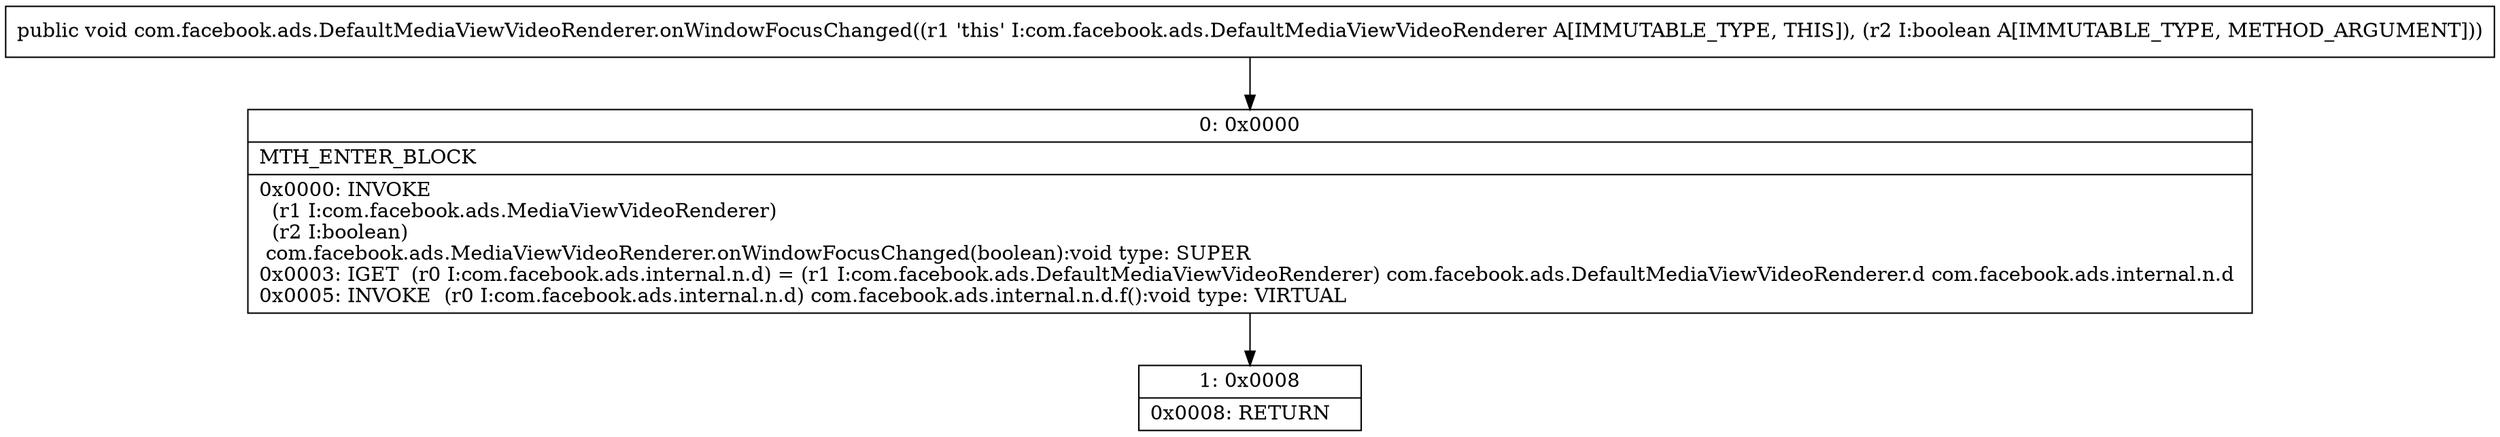 digraph "CFG forcom.facebook.ads.DefaultMediaViewVideoRenderer.onWindowFocusChanged(Z)V" {
Node_0 [shape=record,label="{0\:\ 0x0000|MTH_ENTER_BLOCK\l|0x0000: INVOKE  \l  (r1 I:com.facebook.ads.MediaViewVideoRenderer)\l  (r2 I:boolean)\l com.facebook.ads.MediaViewVideoRenderer.onWindowFocusChanged(boolean):void type: SUPER \l0x0003: IGET  (r0 I:com.facebook.ads.internal.n.d) = (r1 I:com.facebook.ads.DefaultMediaViewVideoRenderer) com.facebook.ads.DefaultMediaViewVideoRenderer.d com.facebook.ads.internal.n.d \l0x0005: INVOKE  (r0 I:com.facebook.ads.internal.n.d) com.facebook.ads.internal.n.d.f():void type: VIRTUAL \l}"];
Node_1 [shape=record,label="{1\:\ 0x0008|0x0008: RETURN   \l}"];
MethodNode[shape=record,label="{public void com.facebook.ads.DefaultMediaViewVideoRenderer.onWindowFocusChanged((r1 'this' I:com.facebook.ads.DefaultMediaViewVideoRenderer A[IMMUTABLE_TYPE, THIS]), (r2 I:boolean A[IMMUTABLE_TYPE, METHOD_ARGUMENT])) }"];
MethodNode -> Node_0;
Node_0 -> Node_1;
}

